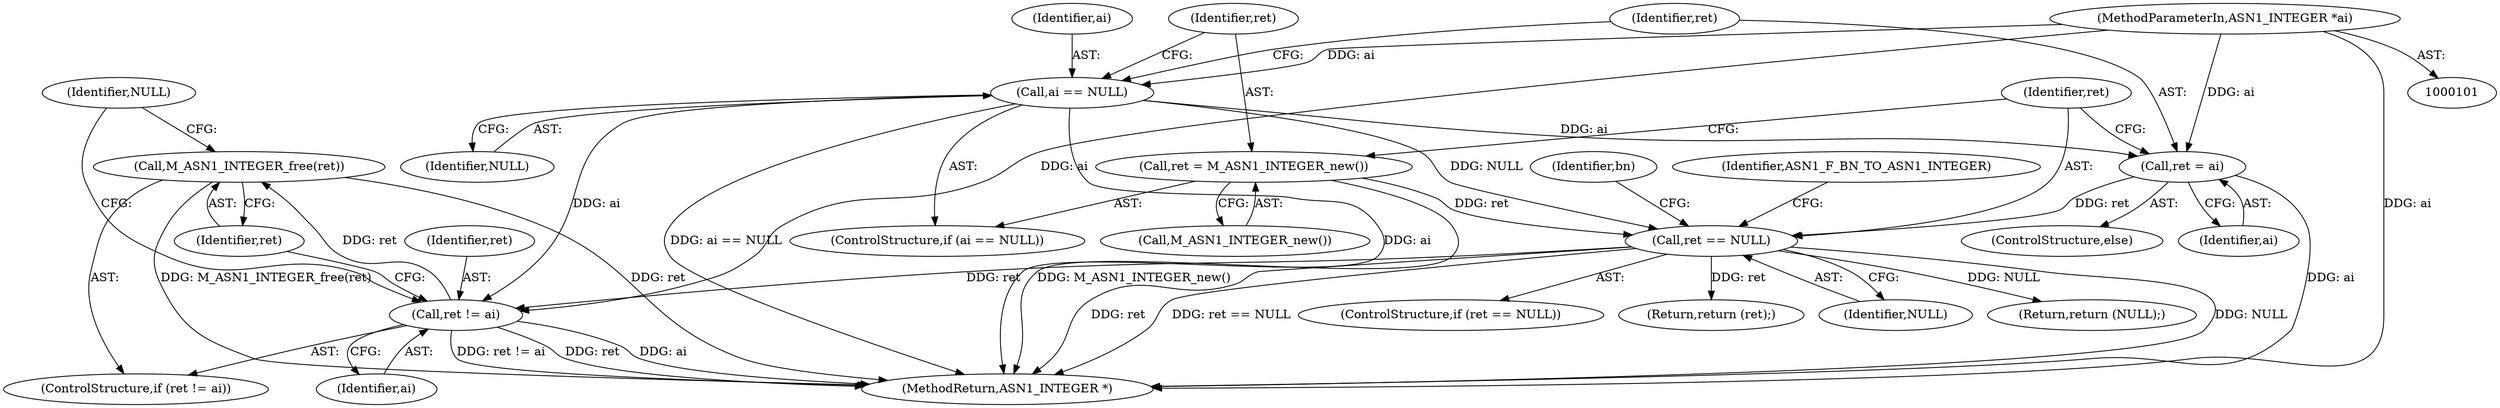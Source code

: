 digraph "0_openssl_3661bb4e7934668bd99ca777ea8b30eedfafa871@API" {
"1000212" [label="(Call,M_ASN1_INTEGER_free(ret))"];
"1000209" [label="(Call,ret != ai)"];
"1000120" [label="(Call,ret == NULL)"];
"1000116" [label="(Call,ret = ai)"];
"1000109" [label="(Call,ai == NULL)"];
"1000103" [label="(MethodParameterIn,ASN1_INTEGER *ai)"];
"1000112" [label="(Call,ret = M_ASN1_INTEGER_new())"];
"1000209" [label="(Call,ret != ai)"];
"1000113" [label="(Identifier,ret)"];
"1000115" [label="(ControlStructure,else)"];
"1000212" [label="(Call,M_ASN1_INTEGER_free(ret))"];
"1000211" [label="(Identifier,ai)"];
"1000205" [label="(Return,return (ret);)"];
"1000108" [label="(ControlStructure,if (ai == NULL))"];
"1000122" [label="(Identifier,NULL)"];
"1000118" [label="(Identifier,ai)"];
"1000214" [label="(Return,return (NULL);)"];
"1000216" [label="(MethodReturn,ASN1_INTEGER *)"];
"1000134" [label="(Identifier,bn)"];
"1000213" [label="(Identifier,ret)"];
"1000111" [label="(Identifier,NULL)"];
"1000110" [label="(Identifier,ai)"];
"1000208" [label="(ControlStructure,if (ret != ai))"];
"1000125" [label="(Identifier,ASN1_F_BN_TO_ASN1_INTEGER)"];
"1000116" [label="(Call,ret = ai)"];
"1000121" [label="(Identifier,ret)"];
"1000120" [label="(Call,ret == NULL)"];
"1000114" [label="(Call,M_ASN1_INTEGER_new())"];
"1000103" [label="(MethodParameterIn,ASN1_INTEGER *ai)"];
"1000117" [label="(Identifier,ret)"];
"1000119" [label="(ControlStructure,if (ret == NULL))"];
"1000109" [label="(Call,ai == NULL)"];
"1000215" [label="(Identifier,NULL)"];
"1000112" [label="(Call,ret = M_ASN1_INTEGER_new())"];
"1000210" [label="(Identifier,ret)"];
"1000212" -> "1000208"  [label="AST: "];
"1000212" -> "1000213"  [label="CFG: "];
"1000213" -> "1000212"  [label="AST: "];
"1000215" -> "1000212"  [label="CFG: "];
"1000212" -> "1000216"  [label="DDG: M_ASN1_INTEGER_free(ret)"];
"1000212" -> "1000216"  [label="DDG: ret"];
"1000209" -> "1000212"  [label="DDG: ret"];
"1000209" -> "1000208"  [label="AST: "];
"1000209" -> "1000211"  [label="CFG: "];
"1000210" -> "1000209"  [label="AST: "];
"1000211" -> "1000209"  [label="AST: "];
"1000213" -> "1000209"  [label="CFG: "];
"1000215" -> "1000209"  [label="CFG: "];
"1000209" -> "1000216"  [label="DDG: ret != ai"];
"1000209" -> "1000216"  [label="DDG: ret"];
"1000209" -> "1000216"  [label="DDG: ai"];
"1000120" -> "1000209"  [label="DDG: ret"];
"1000109" -> "1000209"  [label="DDG: ai"];
"1000103" -> "1000209"  [label="DDG: ai"];
"1000120" -> "1000119"  [label="AST: "];
"1000120" -> "1000122"  [label="CFG: "];
"1000121" -> "1000120"  [label="AST: "];
"1000122" -> "1000120"  [label="AST: "];
"1000125" -> "1000120"  [label="CFG: "];
"1000134" -> "1000120"  [label="CFG: "];
"1000120" -> "1000216"  [label="DDG: ret"];
"1000120" -> "1000216"  [label="DDG: ret == NULL"];
"1000120" -> "1000216"  [label="DDG: NULL"];
"1000116" -> "1000120"  [label="DDG: ret"];
"1000112" -> "1000120"  [label="DDG: ret"];
"1000109" -> "1000120"  [label="DDG: NULL"];
"1000120" -> "1000205"  [label="DDG: ret"];
"1000120" -> "1000214"  [label="DDG: NULL"];
"1000116" -> "1000115"  [label="AST: "];
"1000116" -> "1000118"  [label="CFG: "];
"1000117" -> "1000116"  [label="AST: "];
"1000118" -> "1000116"  [label="AST: "];
"1000121" -> "1000116"  [label="CFG: "];
"1000116" -> "1000216"  [label="DDG: ai"];
"1000109" -> "1000116"  [label="DDG: ai"];
"1000103" -> "1000116"  [label="DDG: ai"];
"1000109" -> "1000108"  [label="AST: "];
"1000109" -> "1000111"  [label="CFG: "];
"1000110" -> "1000109"  [label="AST: "];
"1000111" -> "1000109"  [label="AST: "];
"1000113" -> "1000109"  [label="CFG: "];
"1000117" -> "1000109"  [label="CFG: "];
"1000109" -> "1000216"  [label="DDG: ai == NULL"];
"1000109" -> "1000216"  [label="DDG: ai"];
"1000103" -> "1000109"  [label="DDG: ai"];
"1000103" -> "1000101"  [label="AST: "];
"1000103" -> "1000216"  [label="DDG: ai"];
"1000112" -> "1000108"  [label="AST: "];
"1000112" -> "1000114"  [label="CFG: "];
"1000113" -> "1000112"  [label="AST: "];
"1000114" -> "1000112"  [label="AST: "];
"1000121" -> "1000112"  [label="CFG: "];
"1000112" -> "1000216"  [label="DDG: M_ASN1_INTEGER_new()"];
}

